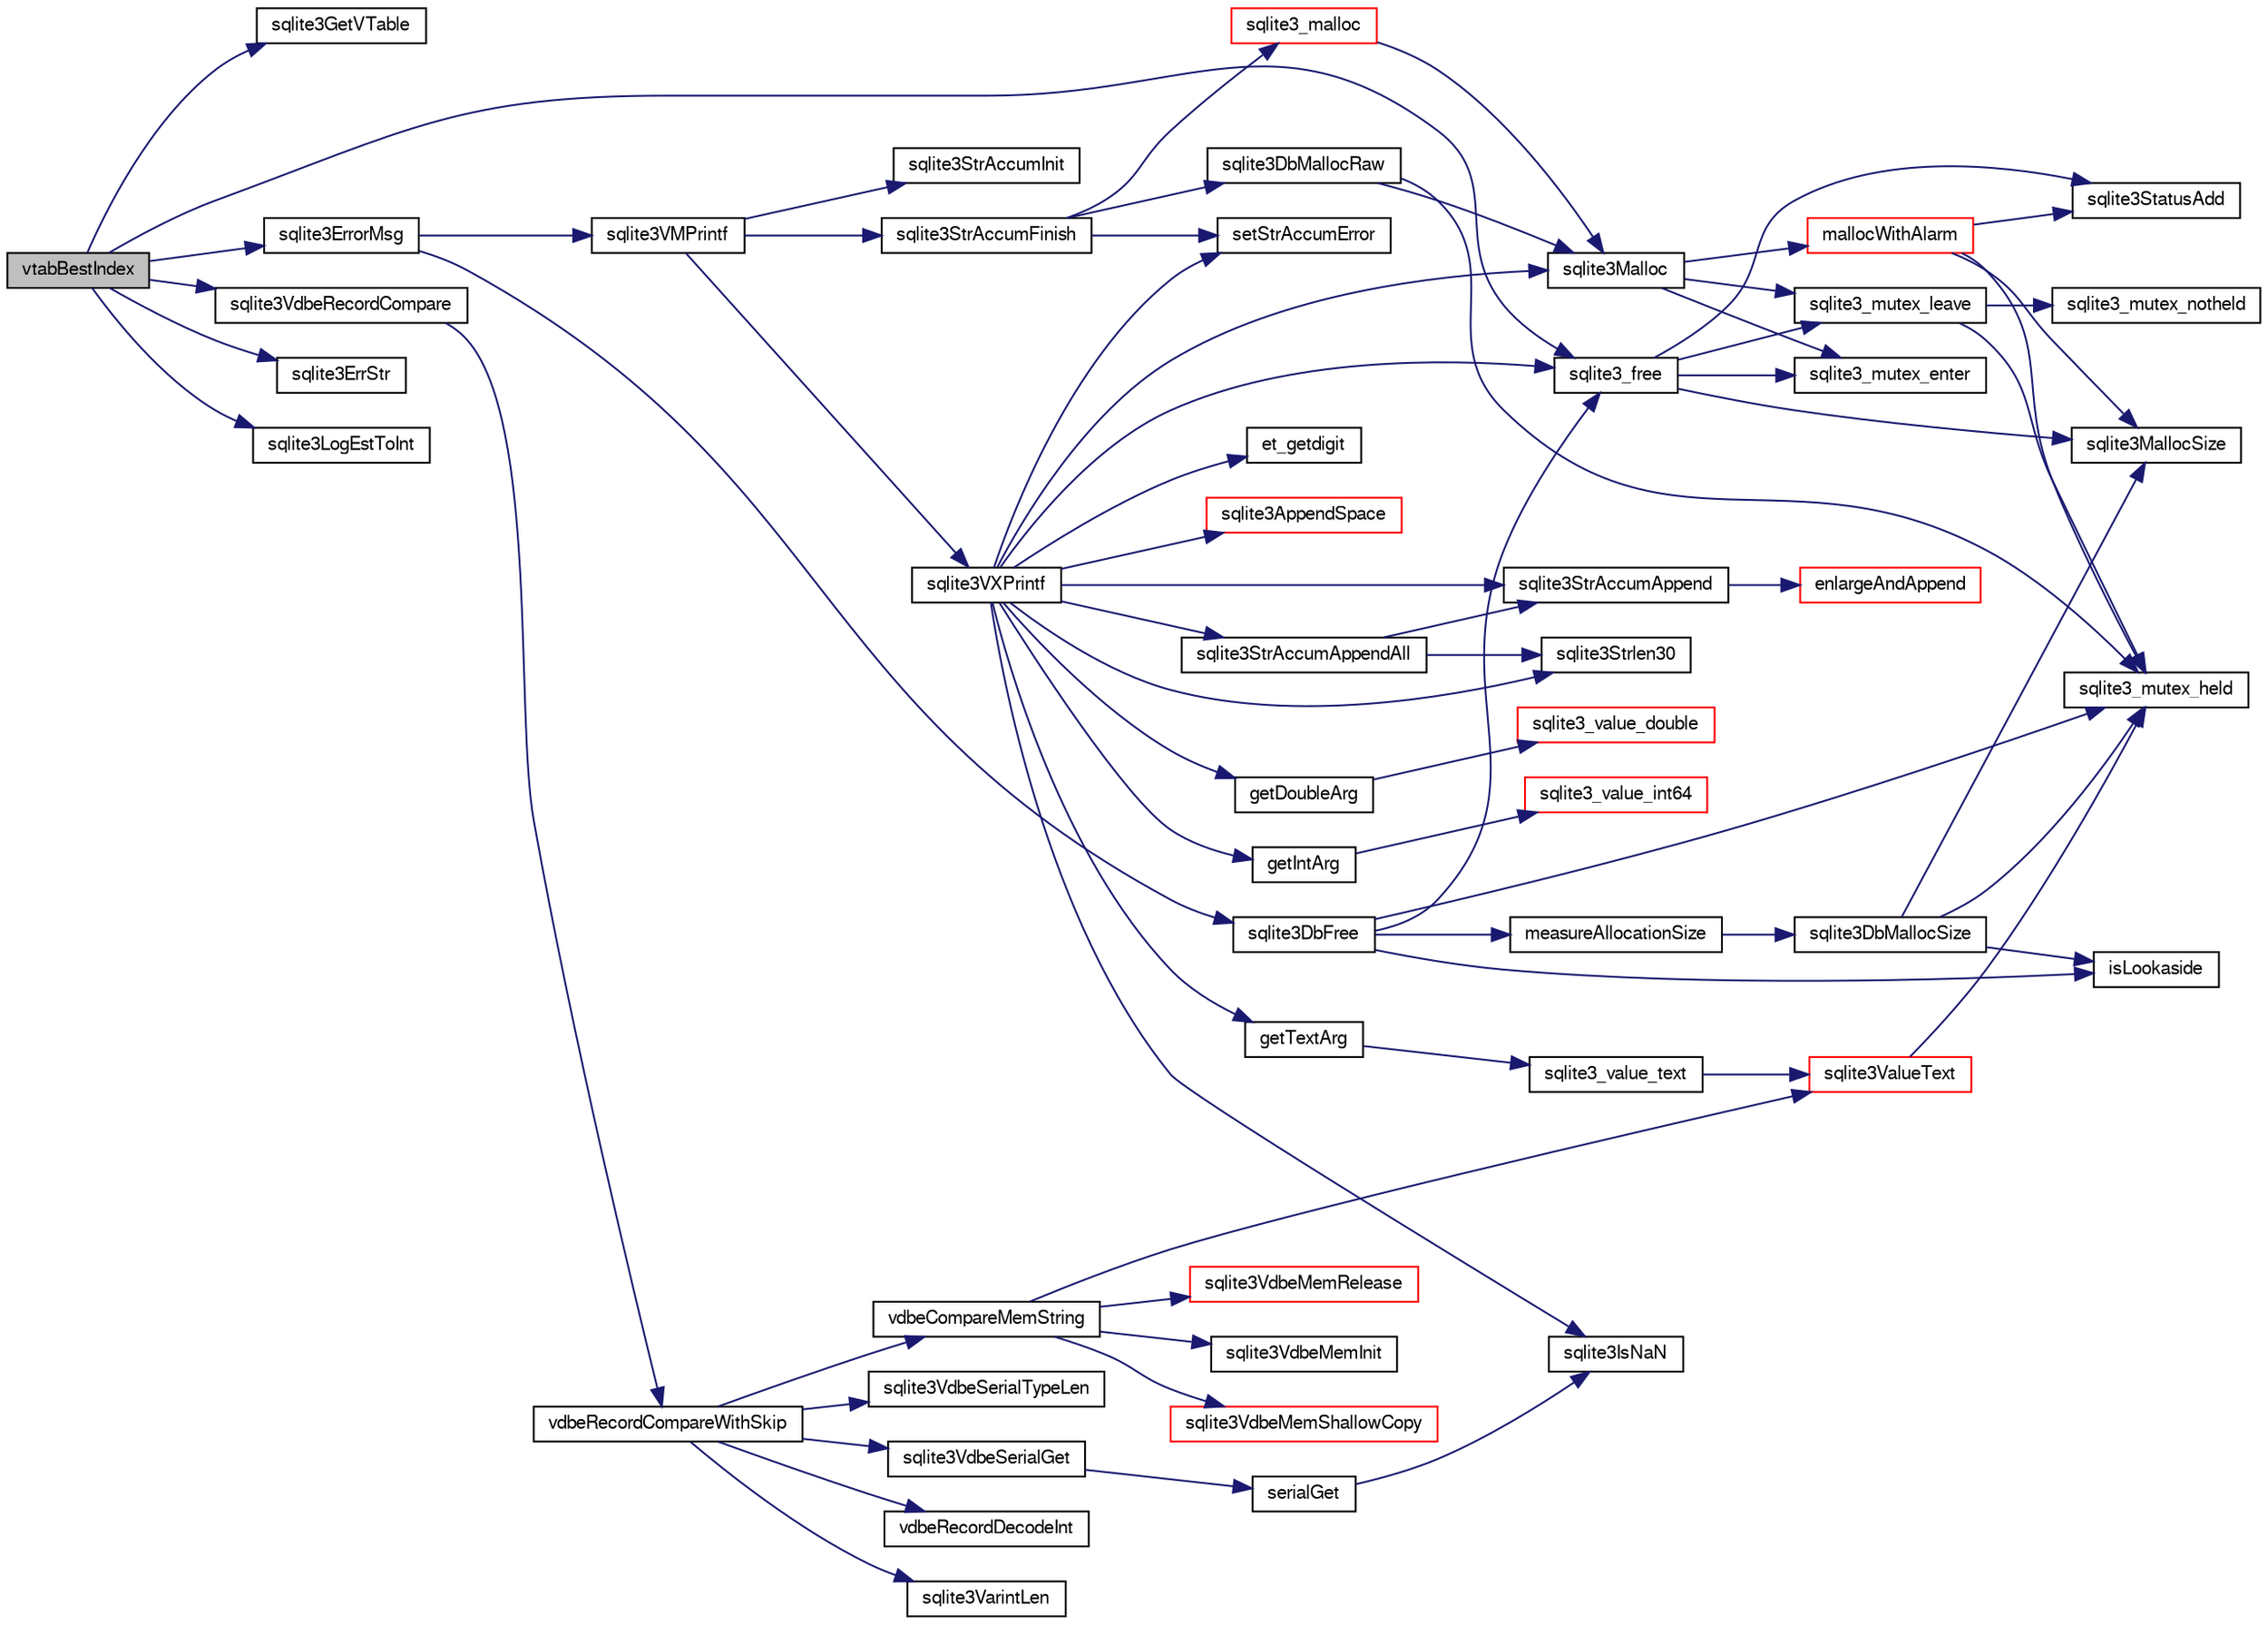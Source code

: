 digraph "vtabBestIndex"
{
  edge [fontname="FreeSans",fontsize="10",labelfontname="FreeSans",labelfontsize="10"];
  node [fontname="FreeSans",fontsize="10",shape=record];
  rankdir="LR";
  Node890071 [label="vtabBestIndex",height=0.2,width=0.4,color="black", fillcolor="grey75", style="filled", fontcolor="black"];
  Node890071 -> Node890072 [color="midnightblue",fontsize="10",style="solid",fontname="FreeSans"];
  Node890072 [label="sqlite3GetVTable",height=0.2,width=0.4,color="black", fillcolor="white", style="filled",URL="$sqlite3_8c.html#a85465ef27057193295e321f0caf488ed"];
  Node890071 -> Node890073 [color="midnightblue",fontsize="10",style="solid",fontname="FreeSans"];
  Node890073 [label="sqlite3ErrorMsg",height=0.2,width=0.4,color="black", fillcolor="white", style="filled",URL="$sqlite3_8c.html#aee2798e173651adae0f9c85469f3457d"];
  Node890073 -> Node890074 [color="midnightblue",fontsize="10",style="solid",fontname="FreeSans"];
  Node890074 [label="sqlite3VMPrintf",height=0.2,width=0.4,color="black", fillcolor="white", style="filled",URL="$sqlite3_8c.html#a05535d0982ef06fbc2ee8195ebbae689"];
  Node890074 -> Node890075 [color="midnightblue",fontsize="10",style="solid",fontname="FreeSans"];
  Node890075 [label="sqlite3StrAccumInit",height=0.2,width=0.4,color="black", fillcolor="white", style="filled",URL="$sqlite3_8c.html#aabf95e113b9d54d519cd15a56215f560"];
  Node890074 -> Node890076 [color="midnightblue",fontsize="10",style="solid",fontname="FreeSans"];
  Node890076 [label="sqlite3VXPrintf",height=0.2,width=0.4,color="black", fillcolor="white", style="filled",URL="$sqlite3_8c.html#a63c25806c9bd4a2b76f9a0eb232c6bde"];
  Node890076 -> Node890077 [color="midnightblue",fontsize="10",style="solid",fontname="FreeSans"];
  Node890077 [label="sqlite3StrAccumAppend",height=0.2,width=0.4,color="black", fillcolor="white", style="filled",URL="$sqlite3_8c.html#a56664fa33def33c5a5245b623441d5e0"];
  Node890077 -> Node890078 [color="midnightblue",fontsize="10",style="solid",fontname="FreeSans"];
  Node890078 [label="enlargeAndAppend",height=0.2,width=0.4,color="red", fillcolor="white", style="filled",URL="$sqlite3_8c.html#a25b21e61dc0883d849890eaa8a18088a"];
  Node890076 -> Node890350 [color="midnightblue",fontsize="10",style="solid",fontname="FreeSans"];
  Node890350 [label="getIntArg",height=0.2,width=0.4,color="black", fillcolor="white", style="filled",URL="$sqlite3_8c.html#abff258963dbd9205fb299851a64c67be"];
  Node890350 -> Node890235 [color="midnightblue",fontsize="10",style="solid",fontname="FreeSans"];
  Node890235 [label="sqlite3_value_int64",height=0.2,width=0.4,color="red", fillcolor="white", style="filled",URL="$sqlite3_8c.html#ab38d8627f4750672e72712df0b709e0d"];
  Node890076 -> Node890095 [color="midnightblue",fontsize="10",style="solid",fontname="FreeSans"];
  Node890095 [label="sqlite3Malloc",height=0.2,width=0.4,color="black", fillcolor="white", style="filled",URL="$sqlite3_8c.html#a361a2eaa846b1885f123abe46f5d8b2b"];
  Node890095 -> Node890089 [color="midnightblue",fontsize="10",style="solid",fontname="FreeSans"];
  Node890089 [label="sqlite3_mutex_enter",height=0.2,width=0.4,color="black", fillcolor="white", style="filled",URL="$sqlite3_8c.html#a1c12cde690bd89f104de5cbad12a6bf5"];
  Node890095 -> Node890096 [color="midnightblue",fontsize="10",style="solid",fontname="FreeSans"];
  Node890096 [label="mallocWithAlarm",height=0.2,width=0.4,color="red", fillcolor="white", style="filled",URL="$sqlite3_8c.html#ab070d5cf8e48ec8a6a43cf025d48598b"];
  Node890096 -> Node890083 [color="midnightblue",fontsize="10",style="solid",fontname="FreeSans"];
  Node890083 [label="sqlite3_mutex_held",height=0.2,width=0.4,color="black", fillcolor="white", style="filled",URL="$sqlite3_8c.html#acf77da68932b6bc163c5e68547ecc3e7"];
  Node890096 -> Node890086 [color="midnightblue",fontsize="10",style="solid",fontname="FreeSans"];
  Node890086 [label="sqlite3MallocSize",height=0.2,width=0.4,color="black", fillcolor="white", style="filled",URL="$sqlite3_8c.html#acf5d2a5f35270bafb050bd2def576955"];
  Node890096 -> Node890090 [color="midnightblue",fontsize="10",style="solid",fontname="FreeSans"];
  Node890090 [label="sqlite3StatusAdd",height=0.2,width=0.4,color="black", fillcolor="white", style="filled",URL="$sqlite3_8c.html#afa029f93586aeab4cc85360905dae9cd"];
  Node890095 -> Node890091 [color="midnightblue",fontsize="10",style="solid",fontname="FreeSans"];
  Node890091 [label="sqlite3_mutex_leave",height=0.2,width=0.4,color="black", fillcolor="white", style="filled",URL="$sqlite3_8c.html#a5838d235601dbd3c1fa993555c6bcc93"];
  Node890091 -> Node890083 [color="midnightblue",fontsize="10",style="solid",fontname="FreeSans"];
  Node890091 -> Node890092 [color="midnightblue",fontsize="10",style="solid",fontname="FreeSans"];
  Node890092 [label="sqlite3_mutex_notheld",height=0.2,width=0.4,color="black", fillcolor="white", style="filled",URL="$sqlite3_8c.html#a83967c837c1c000d3b5adcfaa688f5dc"];
  Node890076 -> Node890080 [color="midnightblue",fontsize="10",style="solid",fontname="FreeSans"];
  Node890080 [label="setStrAccumError",height=0.2,width=0.4,color="black", fillcolor="white", style="filled",URL="$sqlite3_8c.html#a3dc479a1fc8ba1ab8edfe51f8a0b102c"];
  Node890076 -> Node890351 [color="midnightblue",fontsize="10",style="solid",fontname="FreeSans"];
  Node890351 [label="getDoubleArg",height=0.2,width=0.4,color="black", fillcolor="white", style="filled",URL="$sqlite3_8c.html#a1cf25120072c85bd261983b24c12c3d9"];
  Node890351 -> Node890239 [color="midnightblue",fontsize="10",style="solid",fontname="FreeSans"];
  Node890239 [label="sqlite3_value_double",height=0.2,width=0.4,color="red", fillcolor="white", style="filled",URL="$sqlite3_8c.html#a3e50c1a2dd484a8b6911c9d163816b88"];
  Node890076 -> Node890244 [color="midnightblue",fontsize="10",style="solid",fontname="FreeSans"];
  Node890244 [label="sqlite3IsNaN",height=0.2,width=0.4,color="black", fillcolor="white", style="filled",URL="$sqlite3_8c.html#aed4d78203877c3486765ccbc7feebb50"];
  Node890076 -> Node890162 [color="midnightblue",fontsize="10",style="solid",fontname="FreeSans"];
  Node890162 [label="sqlite3Strlen30",height=0.2,width=0.4,color="black", fillcolor="white", style="filled",URL="$sqlite3_8c.html#a3dcd80ba41f1a308193dee74857b62a7"];
  Node890076 -> Node890352 [color="midnightblue",fontsize="10",style="solid",fontname="FreeSans"];
  Node890352 [label="et_getdigit",height=0.2,width=0.4,color="black", fillcolor="white", style="filled",URL="$sqlite3_8c.html#a40c5a308749ad07cc2397a53e081bff0"];
  Node890076 -> Node890353 [color="midnightblue",fontsize="10",style="solid",fontname="FreeSans"];
  Node890353 [label="getTextArg",height=0.2,width=0.4,color="black", fillcolor="white", style="filled",URL="$sqlite3_8c.html#afbb41850423ef20071cefaab0431e04d"];
  Node890353 -> Node890167 [color="midnightblue",fontsize="10",style="solid",fontname="FreeSans"];
  Node890167 [label="sqlite3_value_text",height=0.2,width=0.4,color="black", fillcolor="white", style="filled",URL="$sqlite3_8c.html#aef2ace3239e6dd59c74110faa70f8171"];
  Node890167 -> Node890168 [color="midnightblue",fontsize="10",style="solid",fontname="FreeSans"];
  Node890168 [label="sqlite3ValueText",height=0.2,width=0.4,color="red", fillcolor="white", style="filled",URL="$sqlite3_8c.html#ad567a94e52d1adf81f4857fdba00a59b"];
  Node890168 -> Node890083 [color="midnightblue",fontsize="10",style="solid",fontname="FreeSans"];
  Node890076 -> Node890354 [color="midnightblue",fontsize="10",style="solid",fontname="FreeSans"];
  Node890354 [label="sqlite3StrAccumAppendAll",height=0.2,width=0.4,color="black", fillcolor="white", style="filled",URL="$sqlite3_8c.html#acaf8f3e4f99a3c3a4a77e9c987547289"];
  Node890354 -> Node890077 [color="midnightblue",fontsize="10",style="solid",fontname="FreeSans"];
  Node890354 -> Node890162 [color="midnightblue",fontsize="10",style="solid",fontname="FreeSans"];
  Node890076 -> Node890355 [color="midnightblue",fontsize="10",style="solid",fontname="FreeSans"];
  Node890355 [label="sqlite3AppendSpace",height=0.2,width=0.4,color="red", fillcolor="white", style="filled",URL="$sqlite3_8c.html#aefd38a5afc0020d4a93855c3ee7c63a8"];
  Node890076 -> Node890088 [color="midnightblue",fontsize="10",style="solid",fontname="FreeSans"];
  Node890088 [label="sqlite3_free",height=0.2,width=0.4,color="black", fillcolor="white", style="filled",URL="$sqlite3_8c.html#a6552349e36a8a691af5487999ab09519"];
  Node890088 -> Node890089 [color="midnightblue",fontsize="10",style="solid",fontname="FreeSans"];
  Node890088 -> Node890090 [color="midnightblue",fontsize="10",style="solid",fontname="FreeSans"];
  Node890088 -> Node890086 [color="midnightblue",fontsize="10",style="solid",fontname="FreeSans"];
  Node890088 -> Node890091 [color="midnightblue",fontsize="10",style="solid",fontname="FreeSans"];
  Node890074 -> Node890126 [color="midnightblue",fontsize="10",style="solid",fontname="FreeSans"];
  Node890126 [label="sqlite3StrAccumFinish",height=0.2,width=0.4,color="black", fillcolor="white", style="filled",URL="$sqlite3_8c.html#adb7f26b10ac1b847db6f000ef4c2e2ba"];
  Node890126 -> Node890094 [color="midnightblue",fontsize="10",style="solid",fontname="FreeSans"];
  Node890094 [label="sqlite3DbMallocRaw",height=0.2,width=0.4,color="black", fillcolor="white", style="filled",URL="$sqlite3_8c.html#abbe8be0cf7175e11ddc3e2218fad924e"];
  Node890094 -> Node890083 [color="midnightblue",fontsize="10",style="solid",fontname="FreeSans"];
  Node890094 -> Node890095 [color="midnightblue",fontsize="10",style="solid",fontname="FreeSans"];
  Node890126 -> Node890127 [color="midnightblue",fontsize="10",style="solid",fontname="FreeSans"];
  Node890127 [label="sqlite3_malloc",height=0.2,width=0.4,color="red", fillcolor="white", style="filled",URL="$sqlite3_8c.html#ac79dba55fc32b6a840cf5a9769bce7cd"];
  Node890127 -> Node890095 [color="midnightblue",fontsize="10",style="solid",fontname="FreeSans"];
  Node890126 -> Node890080 [color="midnightblue",fontsize="10",style="solid",fontname="FreeSans"];
  Node890073 -> Node890082 [color="midnightblue",fontsize="10",style="solid",fontname="FreeSans"];
  Node890082 [label="sqlite3DbFree",height=0.2,width=0.4,color="black", fillcolor="white", style="filled",URL="$sqlite3_8c.html#ac70ab821a6607b4a1b909582dc37a069"];
  Node890082 -> Node890083 [color="midnightblue",fontsize="10",style="solid",fontname="FreeSans"];
  Node890082 -> Node890084 [color="midnightblue",fontsize="10",style="solid",fontname="FreeSans"];
  Node890084 [label="measureAllocationSize",height=0.2,width=0.4,color="black", fillcolor="white", style="filled",URL="$sqlite3_8c.html#a45731e644a22fdb756e2b6337224217a"];
  Node890084 -> Node890085 [color="midnightblue",fontsize="10",style="solid",fontname="FreeSans"];
  Node890085 [label="sqlite3DbMallocSize",height=0.2,width=0.4,color="black", fillcolor="white", style="filled",URL="$sqlite3_8c.html#aa397e5a8a03495203a0767abf0a71f86"];
  Node890085 -> Node890086 [color="midnightblue",fontsize="10",style="solid",fontname="FreeSans"];
  Node890085 -> Node890083 [color="midnightblue",fontsize="10",style="solid",fontname="FreeSans"];
  Node890085 -> Node890087 [color="midnightblue",fontsize="10",style="solid",fontname="FreeSans"];
  Node890087 [label="isLookaside",height=0.2,width=0.4,color="black", fillcolor="white", style="filled",URL="$sqlite3_8c.html#a770fa05ff9717b75e16f4d968a77b897"];
  Node890082 -> Node890087 [color="midnightblue",fontsize="10",style="solid",fontname="FreeSans"];
  Node890082 -> Node890088 [color="midnightblue",fontsize="10",style="solid",fontname="FreeSans"];
  Node890071 -> Node890356 [color="midnightblue",fontsize="10",style="solid",fontname="FreeSans"];
  Node890356 [label="sqlite3ErrStr",height=0.2,width=0.4,color="black", fillcolor="white", style="filled",URL="$sqlite3_8c.html#ab289afae24fa83e42f3d78b3b7e91793"];
  Node890071 -> Node890088 [color="midnightblue",fontsize="10",style="solid",fontname="FreeSans"];
  Node890071 -> Node890357 [color="midnightblue",fontsize="10",style="solid",fontname="FreeSans"];
  Node890357 [label="sqlite3VdbeRecordCompare",height=0.2,width=0.4,color="black", fillcolor="white", style="filled",URL="$sqlite3_8c.html#a58c98706c7f8dd49c401c05bfe4932da"];
  Node890357 -> Node890358 [color="midnightblue",fontsize="10",style="solid",fontname="FreeSans"];
  Node890358 [label="vdbeRecordCompareWithSkip",height=0.2,width=0.4,color="black", fillcolor="white", style="filled",URL="$sqlite3_8c.html#a3e4bfdbbc6a8b6120c6df742e0720078"];
  Node890358 -> Node890359 [color="midnightblue",fontsize="10",style="solid",fontname="FreeSans"];
  Node890359 [label="sqlite3VdbeSerialTypeLen",height=0.2,width=0.4,color="black", fillcolor="white", style="filled",URL="$sqlite3_8c.html#ab84b4c97560363d01a6044a954c7d4f4"];
  Node890358 -> Node890360 [color="midnightblue",fontsize="10",style="solid",fontname="FreeSans"];
  Node890360 [label="sqlite3VdbeSerialGet",height=0.2,width=0.4,color="black", fillcolor="white", style="filled",URL="$sqlite3_8c.html#a5b5cd74212a43cf693266f0b9badc469"];
  Node890360 -> Node890361 [color="midnightblue",fontsize="10",style="solid",fontname="FreeSans"];
  Node890361 [label="serialGet",height=0.2,width=0.4,color="black", fillcolor="white", style="filled",URL="$sqlite3_8c.html#a07f82bd181d15c1e1ba90a79c78dfd37"];
  Node890361 -> Node890244 [color="midnightblue",fontsize="10",style="solid",fontname="FreeSans"];
  Node890358 -> Node890362 [color="midnightblue",fontsize="10",style="solid",fontname="FreeSans"];
  Node890362 [label="vdbeRecordDecodeInt",height=0.2,width=0.4,color="black", fillcolor="white", style="filled",URL="$sqlite3_8c.html#af43a59469b879fd578e19c0f6f613984"];
  Node890358 -> Node890202 [color="midnightblue",fontsize="10",style="solid",fontname="FreeSans"];
  Node890202 [label="vdbeCompareMemString",height=0.2,width=0.4,color="black", fillcolor="white", style="filled",URL="$sqlite3_8c.html#afc618ccf0c8dc5c4de68c35c8b1613c1"];
  Node890202 -> Node890203 [color="midnightblue",fontsize="10",style="solid",fontname="FreeSans"];
  Node890203 [label="sqlite3VdbeMemInit",height=0.2,width=0.4,color="black", fillcolor="white", style="filled",URL="$sqlite3_8c.html#a71744ecf3bbf078600c527fa96ef3360"];
  Node890202 -> Node890204 [color="midnightblue",fontsize="10",style="solid",fontname="FreeSans"];
  Node890204 [label="sqlite3VdbeMemShallowCopy",height=0.2,width=0.4,color="red", fillcolor="white", style="filled",URL="$sqlite3_8c.html#a507287d895706c681ed352775e726f6a"];
  Node890202 -> Node890168 [color="midnightblue",fontsize="10",style="solid",fontname="FreeSans"];
  Node890202 -> Node890180 [color="midnightblue",fontsize="10",style="solid",fontname="FreeSans"];
  Node890180 [label="sqlite3VdbeMemRelease",height=0.2,width=0.4,color="red", fillcolor="white", style="filled",URL="$sqlite3_8c.html#a90606361dbeba88159fd6ff03fcc10cc"];
  Node890358 -> Node890363 [color="midnightblue",fontsize="10",style="solid",fontname="FreeSans"];
  Node890363 [label="sqlite3VarintLen",height=0.2,width=0.4,color="black", fillcolor="white", style="filled",URL="$sqlite3_8c.html#a7ef2f973d52f5d21b856d4bed6bb1fec"];
  Node890071 -> Node890364 [color="midnightblue",fontsize="10",style="solid",fontname="FreeSans"];
  Node890364 [label="sqlite3LogEstToInt",height=0.2,width=0.4,color="black", fillcolor="white", style="filled",URL="$sqlite3_8c.html#ab051bdd362eec97ae96904bc81ab439e"];
}

